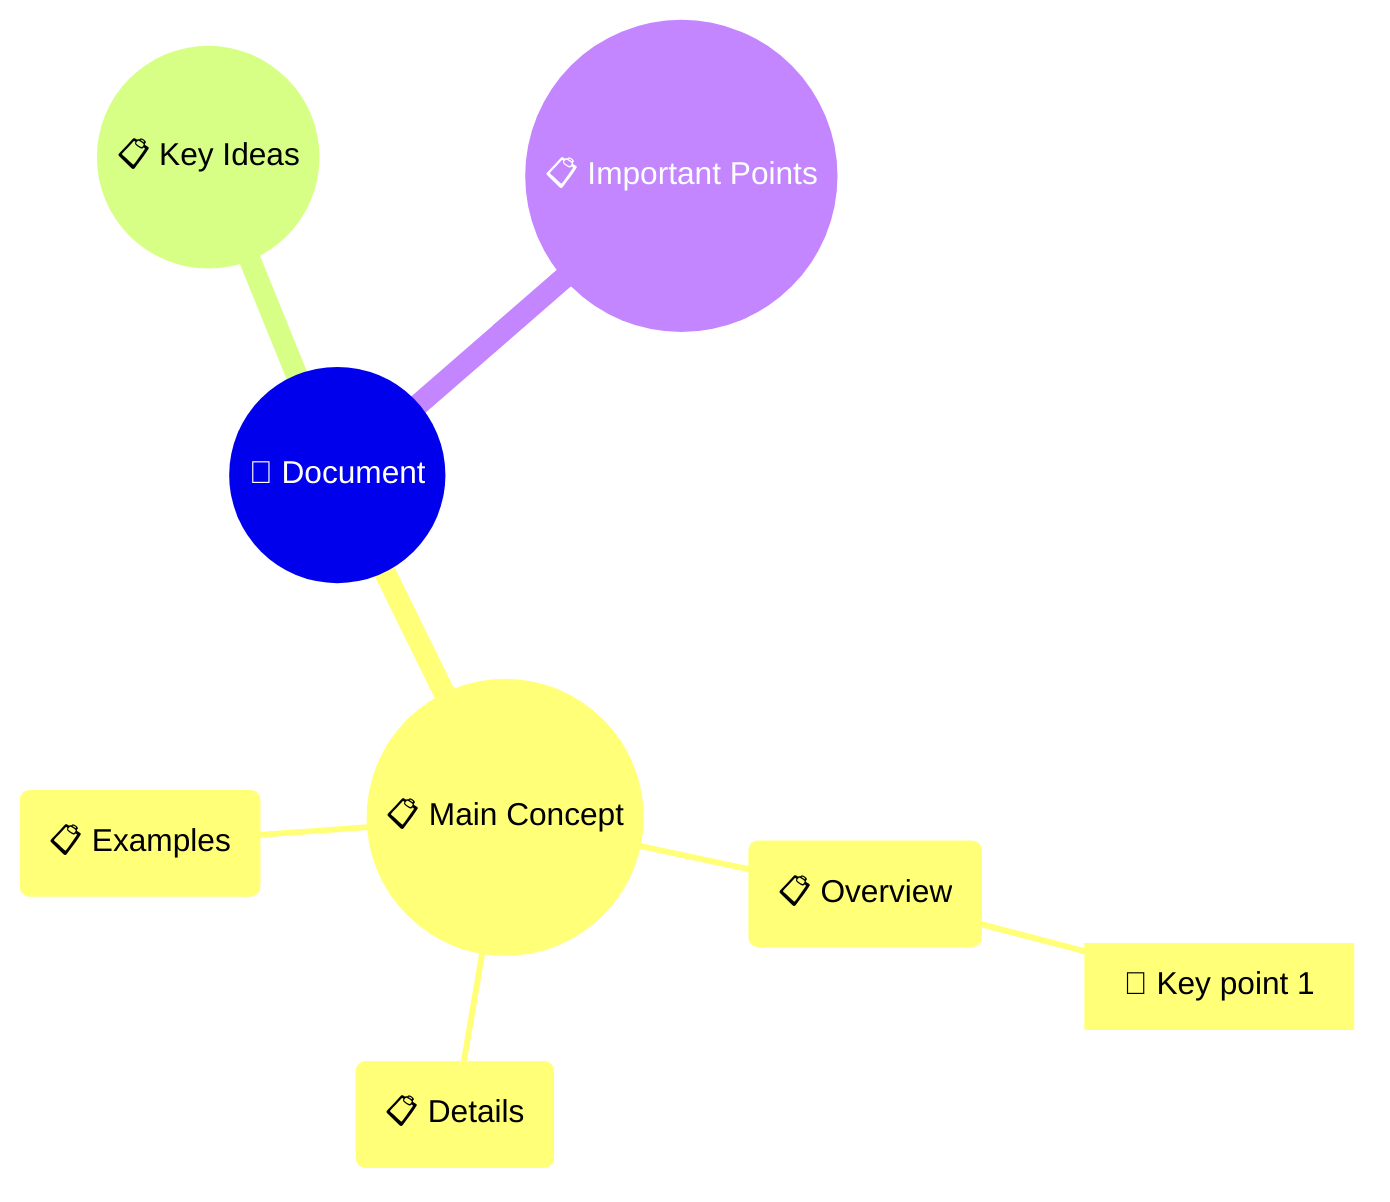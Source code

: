 mindmap
    ((📄 Document))
        ((📋 Main Concept))
            (📋 Overview)
                [🔑 Key point 1]
            (📋 Details)
            (📋 Examples)
        ((📋 Key Ideas))
        ((📋 Important Points))
